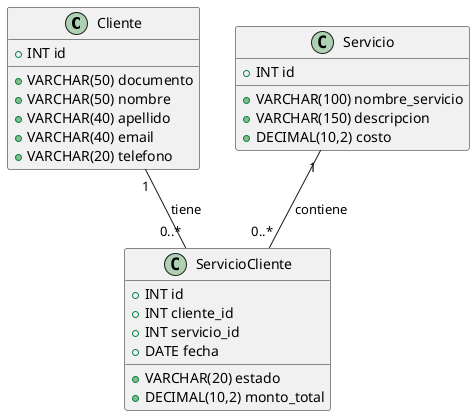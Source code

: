 @startuml

class Cliente {
    + INT id
    + VARCHAR(50) documento
    + VARCHAR(50) nombre
    + VARCHAR(40) apellido
    + VARCHAR(40) email
    + VARCHAR(20) telefono
}

class Servicio {
    + INT id
    + VARCHAR(100) nombre_servicio
    + VARCHAR(150) descripcion
    + DECIMAL(10,2) costo
}

class ServicioCliente {
    + INT id
    + INT cliente_id
    + INT servicio_id
    + DATE fecha
    + VARCHAR(20) estado
    + DECIMAL(10,2) monto_total
}

Cliente "1" -- "0..*" ServicioCliente : tiene
Servicio "1" -- "0..*" ServicioCliente : contiene

@enduml
